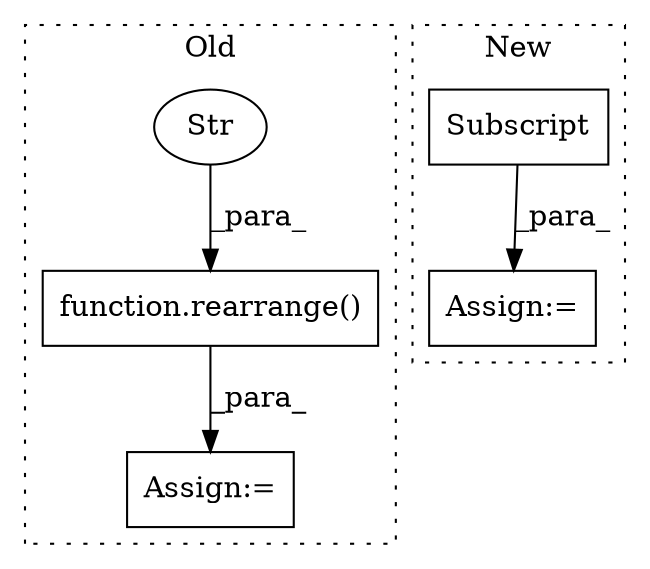 digraph G {
subgraph cluster0 {
1 [label="function.rearrange()" a="75" s="6967,7004" l="10,1" shape="box"];
3 [label="Str" a="66" s="6982" l="22" shape="ellipse"];
4 [label="Assign:=" a="68" s="6964" l="3" shape="box"];
label = "Old";
style="dotted";
}
subgraph cluster1 {
2 [label="Subscript" a="63" s="7142,0" l="11,0" shape="box"];
5 [label="Assign:=" a="68" s="7139" l="3" shape="box"];
label = "New";
style="dotted";
}
1 -> 4 [label="_para_"];
2 -> 5 [label="_para_"];
3 -> 1 [label="_para_"];
}